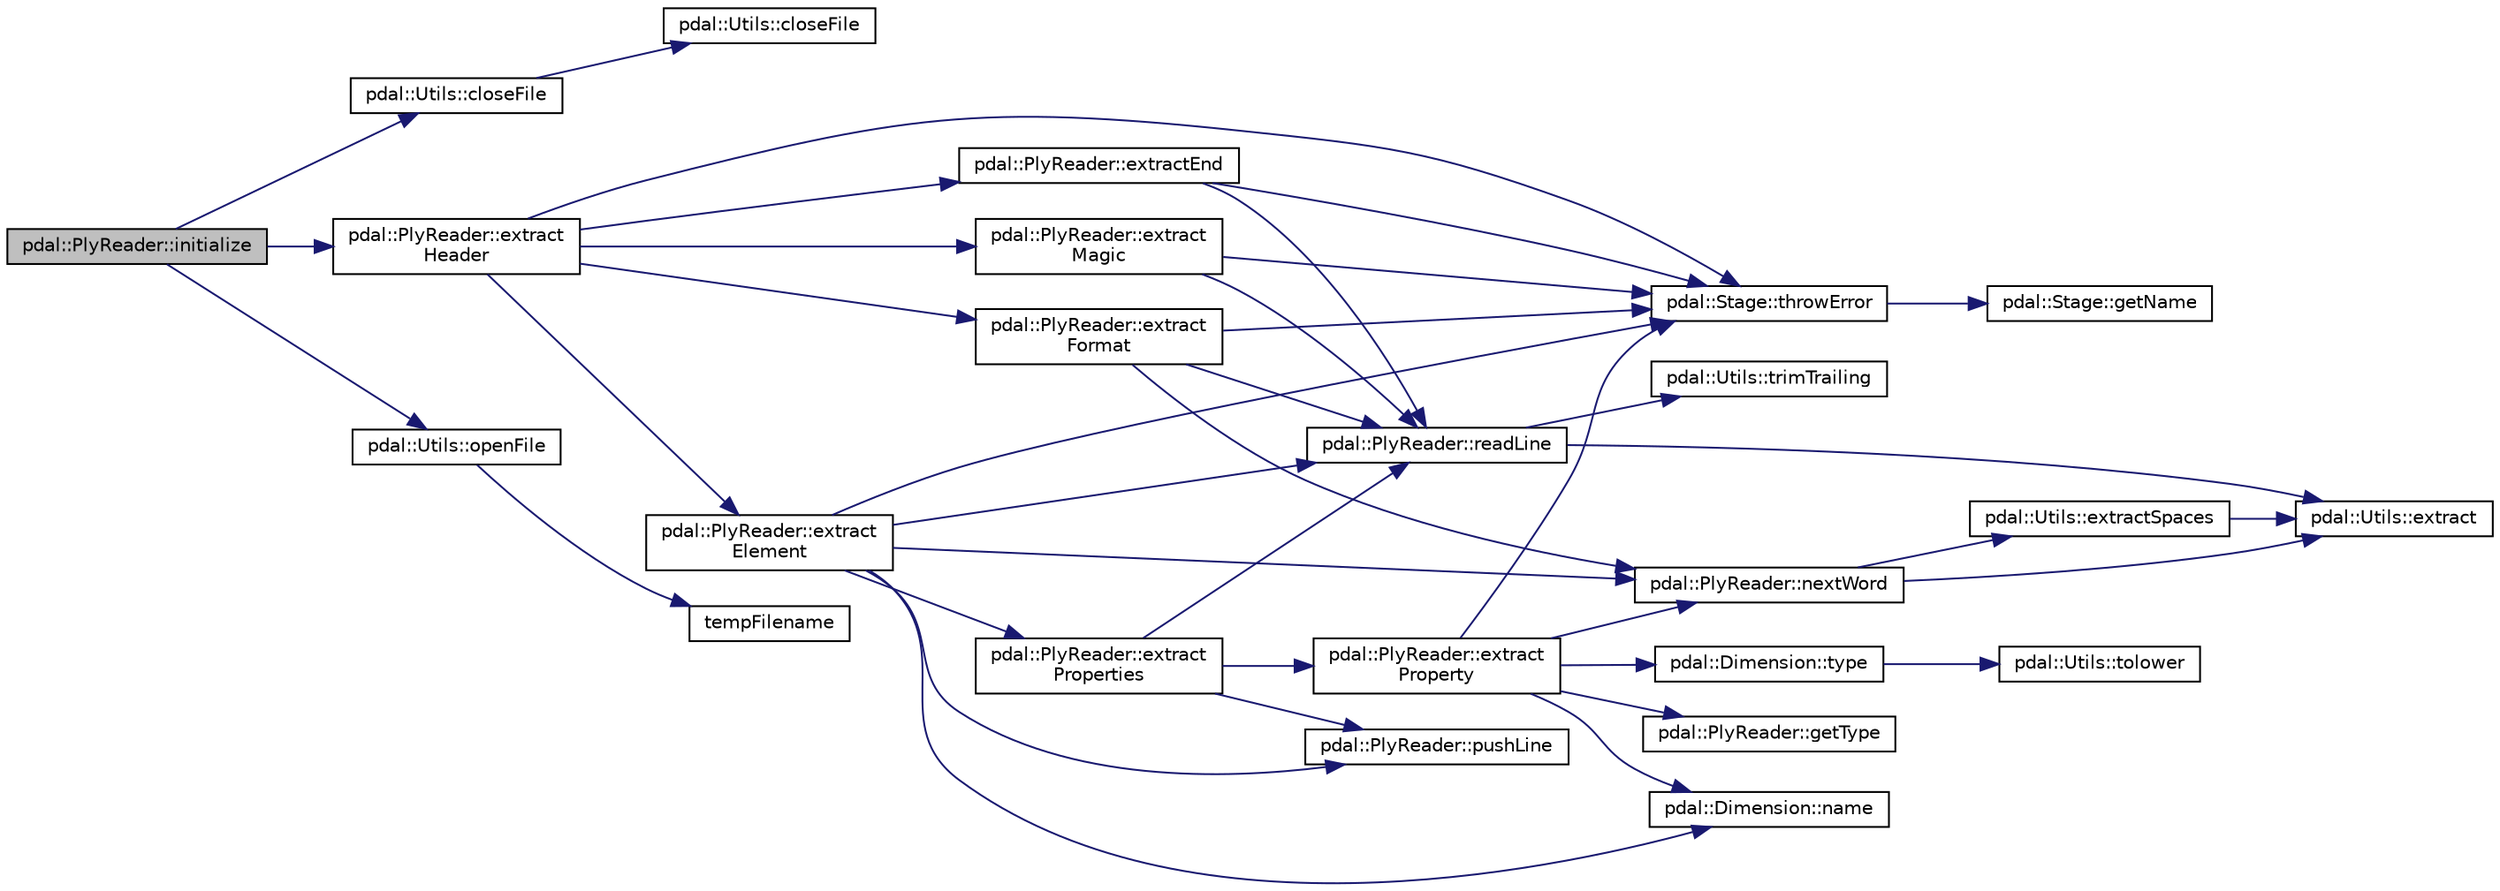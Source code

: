 digraph "pdal::PlyReader::initialize"
{
  edge [fontname="Helvetica",fontsize="10",labelfontname="Helvetica",labelfontsize="10"];
  node [fontname="Helvetica",fontsize="10",shape=record];
  rankdir="LR";
  Node1 [label="pdal::PlyReader::initialize",height=0.2,width=0.4,color="black", fillcolor="grey75", style="filled", fontcolor="black"];
  Node1 -> Node2 [color="midnightblue",fontsize="10",style="solid",fontname="Helvetica"];
  Node2 [label="pdal::Utils::closeFile",height=0.2,width=0.4,color="black", fillcolor="white", style="filled",URL="$namespacepdal_1_1Utils.html#aad48cdff8e3ff3d13c7a273583870185"];
  Node2 -> Node3 [color="midnightblue",fontsize="10",style="solid",fontname="Helvetica"];
  Node3 [label="pdal::Utils::closeFile",height=0.2,width=0.4,color="black", fillcolor="white", style="filled",URL="$namespacepdal_1_1Utils.html#a6ce7036b0912ba81b1f1a876b2772a34"];
  Node1 -> Node4 [color="midnightblue",fontsize="10",style="solid",fontname="Helvetica"];
  Node4 [label="pdal::PlyReader::extract\lHeader",height=0.2,width=0.4,color="black", fillcolor="white", style="filled",URL="$classpdal_1_1PlyReader.html#a9b0179c012f82bcb1878e1197d2e4040"];
  Node4 -> Node5 [color="midnightblue",fontsize="10",style="solid",fontname="Helvetica"];
  Node5 [label="pdal::PlyReader::extract\lElement",height=0.2,width=0.4,color="black", fillcolor="white", style="filled",URL="$classpdal_1_1PlyReader.html#a86c91fd3c850c095dc537b627f92c426"];
  Node5 -> Node6 [color="midnightblue",fontsize="10",style="solid",fontname="Helvetica"];
  Node6 [label="pdal::PlyReader::extract\lProperties",height=0.2,width=0.4,color="black", fillcolor="white", style="filled",URL="$classpdal_1_1PlyReader.html#ae3efcc96eca62b8d710e725b3358e88c"];
  Node6 -> Node7 [color="midnightblue",fontsize="10",style="solid",fontname="Helvetica"];
  Node7 [label="pdal::PlyReader::extract\lProperty",height=0.2,width=0.4,color="black", fillcolor="white", style="filled",URL="$classpdal_1_1PlyReader.html#a4e99f726dfafb257dd9acbca102cd633"];
  Node7 -> Node8 [color="midnightblue",fontsize="10",style="solid",fontname="Helvetica"];
  Node8 [label="pdal::PlyReader::getType",height=0.2,width=0.4,color="black", fillcolor="white", style="filled",URL="$classpdal_1_1PlyReader.html#af687933c7ab3d57e3fdfcbfce6d0e6f9"];
  Node7 -> Node9 [color="midnightblue",fontsize="10",style="solid",fontname="Helvetica"];
  Node9 [label="pdal::Dimension::name",height=0.2,width=0.4,color="black", fillcolor="white", style="filled",URL="$namespacepdal_1_1Dimension.html#af3176b0b7e6b4be000317846cf7c2718"];
  Node7 -> Node10 [color="midnightblue",fontsize="10",style="solid",fontname="Helvetica"];
  Node10 [label="pdal::PlyReader::nextWord",height=0.2,width=0.4,color="black", fillcolor="white", style="filled",URL="$classpdal_1_1PlyReader.html#aa62e075130f0a99301f45f848b0a4c85"];
  Node10 -> Node11 [color="midnightblue",fontsize="10",style="solid",fontname="Helvetica"];
  Node11 [label="pdal::Utils::extractSpaces",height=0.2,width=0.4,color="black", fillcolor="white", style="filled",URL="$namespacepdal_1_1Utils.html#a9bda8c5dbe5ef7cf66e99ba022184934"];
  Node11 -> Node12 [color="midnightblue",fontsize="10",style="solid",fontname="Helvetica"];
  Node12 [label="pdal::Utils::extract",height=0.2,width=0.4,color="black", fillcolor="white", style="filled",URL="$namespacepdal_1_1Utils.html#acae5a19cd66121b77e2599daec48413d"];
  Node10 -> Node12 [color="midnightblue",fontsize="10",style="solid",fontname="Helvetica"];
  Node7 -> Node13 [color="midnightblue",fontsize="10",style="solid",fontname="Helvetica"];
  Node13 [label="pdal::Stage::throwError",height=0.2,width=0.4,color="black", fillcolor="white", style="filled",URL="$classpdal_1_1Stage.html#abdbd1176da12dfd882d931a43290797f"];
  Node13 -> Node14 [color="midnightblue",fontsize="10",style="solid",fontname="Helvetica"];
  Node14 [label="pdal::Stage::getName",height=0.2,width=0.4,color="black", fillcolor="white", style="filled",URL="$classpdal_1_1Stage.html#a6c81d6fbbac17ebe4cd63806916cc750"];
  Node7 -> Node15 [color="midnightblue",fontsize="10",style="solid",fontname="Helvetica"];
  Node15 [label="pdal::Dimension::type",height=0.2,width=0.4,color="black", fillcolor="white", style="filled",URL="$namespacepdal_1_1Dimension.html#a880d689fed54aa3ded6f88c9e058c5d2"];
  Node15 -> Node16 [color="midnightblue",fontsize="10",style="solid",fontname="Helvetica"];
  Node16 [label="pdal::Utils::tolower",height=0.2,width=0.4,color="black", fillcolor="white", style="filled",URL="$namespacepdal_1_1Utils.html#a5268937cf695835e55392f752dc02cb2"];
  Node6 -> Node17 [color="midnightblue",fontsize="10",style="solid",fontname="Helvetica"];
  Node17 [label="pdal::PlyReader::pushLine",height=0.2,width=0.4,color="black", fillcolor="white", style="filled",URL="$classpdal_1_1PlyReader.html#a8b379a87661973d414966252e17ce400"];
  Node6 -> Node18 [color="midnightblue",fontsize="10",style="solid",fontname="Helvetica"];
  Node18 [label="pdal::PlyReader::readLine",height=0.2,width=0.4,color="black", fillcolor="white", style="filled",URL="$classpdal_1_1PlyReader.html#a2a95bd0d7e52c96b191a76e18cb4f488"];
  Node18 -> Node19 [color="midnightblue",fontsize="10",style="solid",fontname="Helvetica"];
  Node19 [label="pdal::Utils::trimTrailing",height=0.2,width=0.4,color="black", fillcolor="white", style="filled",URL="$namespacepdal_1_1Utils.html#afed0ad4146baafd1973c85e1508ade73"];
  Node18 -> Node12 [color="midnightblue",fontsize="10",style="solid",fontname="Helvetica"];
  Node5 -> Node9 [color="midnightblue",fontsize="10",style="solid",fontname="Helvetica"];
  Node5 -> Node10 [color="midnightblue",fontsize="10",style="solid",fontname="Helvetica"];
  Node5 -> Node17 [color="midnightblue",fontsize="10",style="solid",fontname="Helvetica"];
  Node5 -> Node18 [color="midnightblue",fontsize="10",style="solid",fontname="Helvetica"];
  Node5 -> Node13 [color="midnightblue",fontsize="10",style="solid",fontname="Helvetica"];
  Node4 -> Node20 [color="midnightblue",fontsize="10",style="solid",fontname="Helvetica"];
  Node20 [label="pdal::PlyReader::extractEnd",height=0.2,width=0.4,color="black", fillcolor="white", style="filled",URL="$classpdal_1_1PlyReader.html#aec1ef06026968ef08b98538d2f868f13"];
  Node20 -> Node18 [color="midnightblue",fontsize="10",style="solid",fontname="Helvetica"];
  Node20 -> Node13 [color="midnightblue",fontsize="10",style="solid",fontname="Helvetica"];
  Node4 -> Node21 [color="midnightblue",fontsize="10",style="solid",fontname="Helvetica"];
  Node21 [label="pdal::PlyReader::extract\lFormat",height=0.2,width=0.4,color="black", fillcolor="white", style="filled",URL="$classpdal_1_1PlyReader.html#a2ce78f148be470e4d613ae7f0ab9616f"];
  Node21 -> Node10 [color="midnightblue",fontsize="10",style="solid",fontname="Helvetica"];
  Node21 -> Node18 [color="midnightblue",fontsize="10",style="solid",fontname="Helvetica"];
  Node21 -> Node13 [color="midnightblue",fontsize="10",style="solid",fontname="Helvetica"];
  Node4 -> Node22 [color="midnightblue",fontsize="10",style="solid",fontname="Helvetica"];
  Node22 [label="pdal::PlyReader::extract\lMagic",height=0.2,width=0.4,color="black", fillcolor="white", style="filled",URL="$classpdal_1_1PlyReader.html#abf004e430f1c5f6ad2a89746e54316ca"];
  Node22 -> Node18 [color="midnightblue",fontsize="10",style="solid",fontname="Helvetica"];
  Node22 -> Node13 [color="midnightblue",fontsize="10",style="solid",fontname="Helvetica"];
  Node4 -> Node13 [color="midnightblue",fontsize="10",style="solid",fontname="Helvetica"];
  Node1 -> Node23 [color="midnightblue",fontsize="10",style="solid",fontname="Helvetica"];
  Node23 [label="pdal::Utils::openFile",height=0.2,width=0.4,color="black", fillcolor="white", style="filled",URL="$namespacepdal_1_1Utils.html#ac3322e84f8c5a998a344a5a606c74793"];
  Node23 -> Node24 [color="midnightblue",fontsize="10",style="solid",fontname="Helvetica"];
  Node24 [label="tempFilename",height=0.2,width=0.4,color="black", fillcolor="white", style="filled",URL="$SQLiteTest_8cpp.html#afdd1742979cee35fe1879794bd7ff3a4"];
}
